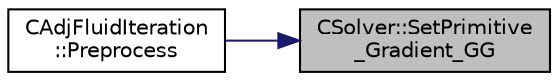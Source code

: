 digraph "CSolver::SetPrimitive_Gradient_GG"
{
 // LATEX_PDF_SIZE
  edge [fontname="Helvetica",fontsize="10",labelfontname="Helvetica",labelfontsize="10"];
  node [fontname="Helvetica",fontsize="10",shape=record];
  rankdir="RL";
  Node1 [label="CSolver::SetPrimitive\l_Gradient_GG",height=0.2,width=0.4,color="black", fillcolor="grey75", style="filled", fontcolor="black",tooltip="A virtual member."];
  Node1 -> Node2 [dir="back",color="midnightblue",fontsize="10",style="solid",fontname="Helvetica"];
  Node2 [label="CAdjFluidIteration\l::Preprocess",height=0.2,width=0.4,color="black", fillcolor="white", style="filled",URL="$classCAdjFluidIteration.html#a19c066c9edcc58b8a56838005c6c2289",tooltip="Preprocessing to prepare for an iteration of the physics."];
}
